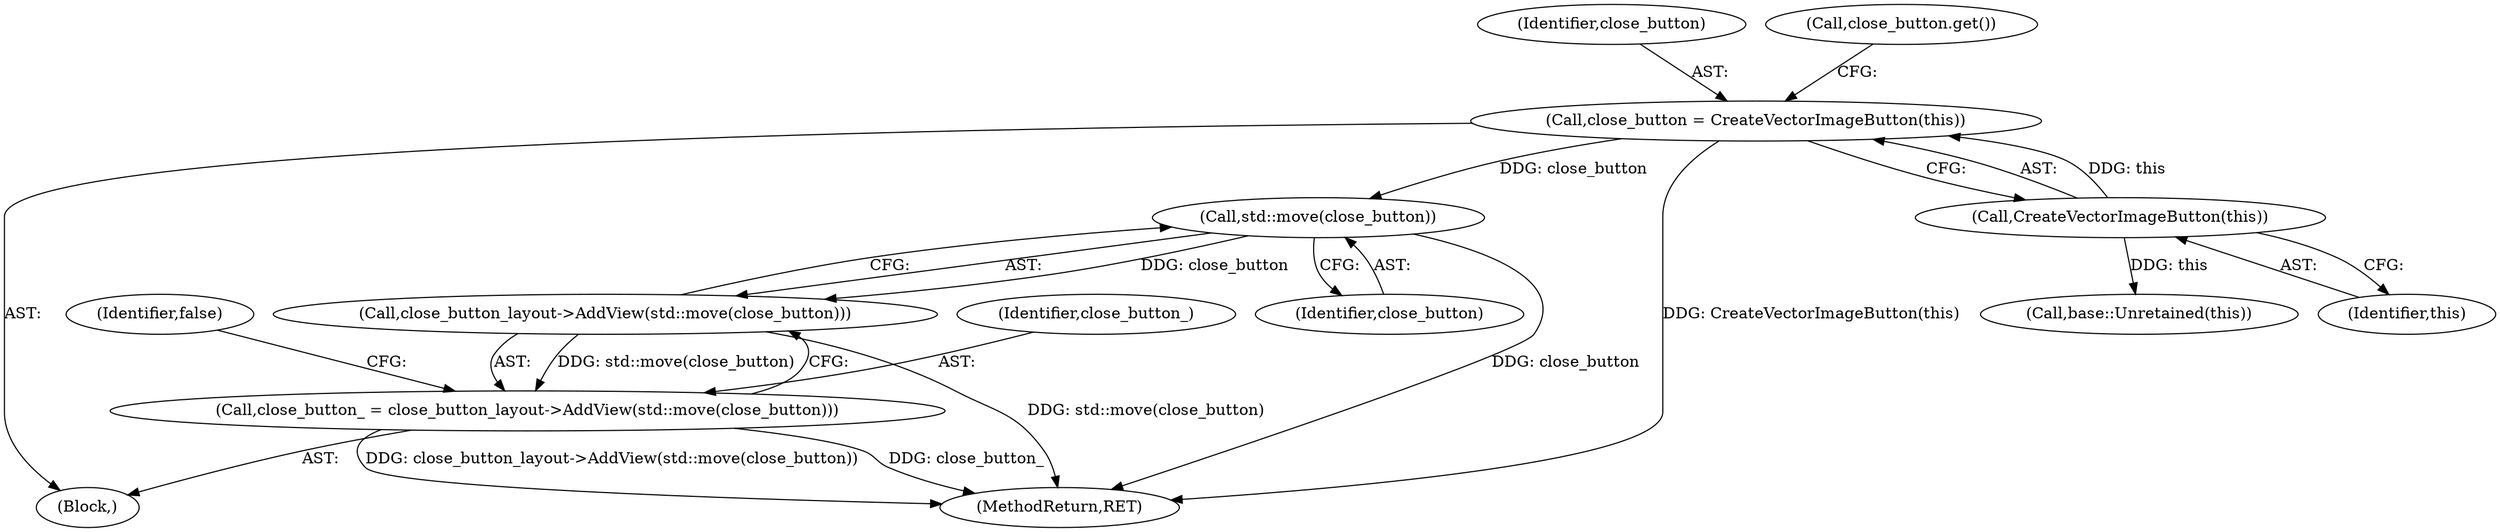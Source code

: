 digraph "1_Chrome_c25b198675380f713a56649c857b4367601d4a3d_1@API" {
"1000176" [label="(Call,std::move(close_button))"];
"1000157" [label="(Call,close_button = CreateVectorImageButton(this))"];
"1000159" [label="(Call,CreateVectorImageButton(this))"];
"1000175" [label="(Call,close_button_layout->AddView(std::move(close_button)))"];
"1000173" [label="(Call,close_button_ = close_button_layout->AddView(std::move(close_button)))"];
"1000158" [label="(Identifier,close_button)"];
"1000105" [label="(Block,)"];
"1000175" [label="(Call,close_button_layout->AddView(std::move(close_button)))"];
"1000179" [label="(Identifier,false)"];
"1000173" [label="(Call,close_button_ = close_button_layout->AddView(std::move(close_button)))"];
"1000159" [label="(Call,CreateVectorImageButton(this))"];
"1000157" [label="(Call,close_button = CreateVectorImageButton(this))"];
"1000174" [label="(Identifier,close_button_)"];
"1000162" [label="(Call,close_button.get())"];
"1000176" [label="(Call,std::move(close_button))"];
"1000177" [label="(Identifier,close_button)"];
"1000160" [label="(Identifier,this)"];
"1000205" [label="(Call,base::Unretained(this))"];
"1000322" [label="(MethodReturn,RET)"];
"1000176" -> "1000175"  [label="AST: "];
"1000176" -> "1000177"  [label="CFG: "];
"1000177" -> "1000176"  [label="AST: "];
"1000175" -> "1000176"  [label="CFG: "];
"1000176" -> "1000322"  [label="DDG: close_button"];
"1000176" -> "1000175"  [label="DDG: close_button"];
"1000157" -> "1000176"  [label="DDG: close_button"];
"1000157" -> "1000105"  [label="AST: "];
"1000157" -> "1000159"  [label="CFG: "];
"1000158" -> "1000157"  [label="AST: "];
"1000159" -> "1000157"  [label="AST: "];
"1000162" -> "1000157"  [label="CFG: "];
"1000157" -> "1000322"  [label="DDG: CreateVectorImageButton(this)"];
"1000159" -> "1000157"  [label="DDG: this"];
"1000159" -> "1000160"  [label="CFG: "];
"1000160" -> "1000159"  [label="AST: "];
"1000159" -> "1000205"  [label="DDG: this"];
"1000175" -> "1000173"  [label="AST: "];
"1000173" -> "1000175"  [label="CFG: "];
"1000175" -> "1000322"  [label="DDG: std::move(close_button)"];
"1000175" -> "1000173"  [label="DDG: std::move(close_button)"];
"1000173" -> "1000105"  [label="AST: "];
"1000174" -> "1000173"  [label="AST: "];
"1000179" -> "1000173"  [label="CFG: "];
"1000173" -> "1000322"  [label="DDG: close_button_"];
"1000173" -> "1000322"  [label="DDG: close_button_layout->AddView(std::move(close_button))"];
}
